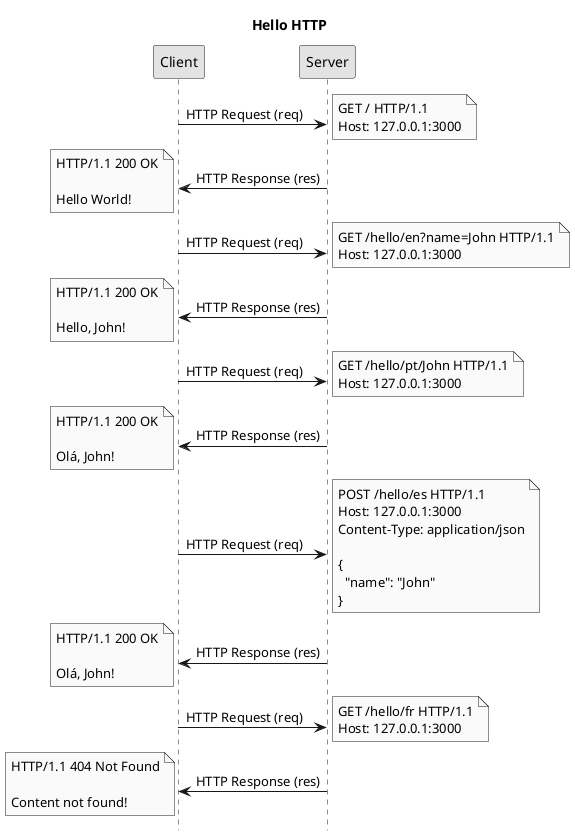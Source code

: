 @startuml
title Hello HTTP
hide footbox
skinparam monochrome true

Client -> Server: HTTP Request (req)
note right: GET / HTTP/1.1\nHost: 127.0.0.1:3000
Server -> Client: HTTP Response (res)
note left: HTTP/1.1 200 OK\n\nHello World!

Client -> Server: HTTP Request (req)
note right: GET /hello/en?name=John HTTP/1.1\nHost: 127.0.0.1:3000
Server -> Client: HTTP Response (res)
note left: HTTP/1.1 200 OK\n\nHello, John!

Client -> Server: HTTP Request (req)
note right: GET /hello/pt/John HTTP/1.1\nHost: 127.0.0.1:3000
Server -> Client: HTTP Response (res)
note left: HTTP/1.1 200 OK\n\nOlá, John!

Client -> Server: HTTP Request (req)
note right: POST /hello/es HTTP/1.1\nHost: 127.0.0.1:3000\nContent-Type: application/json\n\n{\n  "name": "John"\n}
Server -> Client: HTTP Response (res)
note left: HTTP/1.1 200 OK\n\nOlá, John!

Client -> Server: HTTP Request (req)
note right: GET /hello/fr HTTP/1.1\nHost: 127.0.0.1:3000
Server -> Client: HTTP Response (res)
note left: HTTP/1.1 404 Not Found\n\nContent not found!
@enduml
